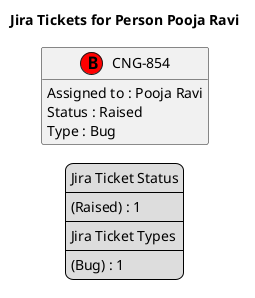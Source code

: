 @startuml
'https://plantuml.com/class-diagram

' GENERATE CLASS DIAGRAM ===========
' Generated at    : Thu Apr 18 11:01:10 CEST 2024

title Jira Tickets for Person Pooja Ravi
hide empty members

legend
Jira Ticket Status
----
(Raised) : 1
----
Jira Ticket Types
----
(Bug) : 1
end legend


' Tickets =======
class "CNG-854" << (B,red) >> {
  Assigned to : Pooja Ravi
  Status : Raised
  Type : Bug
}



' Links =======


@enduml
